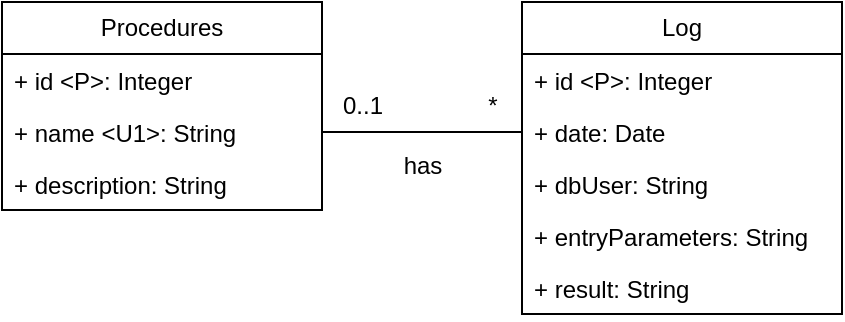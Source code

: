 <mxfile version="24.4.2" type="github">
  <diagram name="Página-1" id="cNxn5XNSSmylSdVcop1S">
    <mxGraphModel dx="2074" dy="1142" grid="1" gridSize="10" guides="1" tooltips="1" connect="1" arrows="1" fold="1" page="1" pageScale="1" pageWidth="827" pageHeight="1169" math="0" shadow="0">
      <root>
        <mxCell id="0" />
        <mxCell id="1" parent="0" />
        <mxCell id="p-Eq4fV05H0GiYs2avVZ-1" value="Log" style="swimlane;fontStyle=0;childLayout=stackLayout;horizontal=1;startSize=26;fillColor=none;horizontalStack=0;resizeParent=1;resizeParentMax=0;resizeLast=0;collapsible=1;marginBottom=0;whiteSpace=wrap;html=1;" parent="1" vertex="1">
          <mxGeometry x="340" y="340" width="160" height="156" as="geometry" />
        </mxCell>
        <mxCell id="p-Eq4fV05H0GiYs2avVZ-2" value="+ id &amp;lt;P&amp;gt;: Integer" style="text;strokeColor=none;fillColor=none;align=left;verticalAlign=top;spacingLeft=4;spacingRight=4;overflow=hidden;rotatable=0;points=[[0,0.5],[1,0.5]];portConstraint=eastwest;whiteSpace=wrap;html=1;" parent="p-Eq4fV05H0GiYs2avVZ-1" vertex="1">
          <mxGeometry y="26" width="160" height="26" as="geometry" />
        </mxCell>
        <mxCell id="p-Eq4fV05H0GiYs2avVZ-3" value="+ date: Date" style="text;strokeColor=none;fillColor=none;align=left;verticalAlign=top;spacingLeft=4;spacingRight=4;overflow=hidden;rotatable=0;points=[[0,0.5],[1,0.5]];portConstraint=eastwest;whiteSpace=wrap;html=1;" parent="p-Eq4fV05H0GiYs2avVZ-1" vertex="1">
          <mxGeometry y="52" width="160" height="26" as="geometry" />
        </mxCell>
        <mxCell id="yd4r5gidP4dBnQzYLfwx-7" value="+ dbUser: String" style="text;strokeColor=none;fillColor=none;align=left;verticalAlign=top;spacingLeft=4;spacingRight=4;overflow=hidden;rotatable=0;points=[[0,0.5],[1,0.5]];portConstraint=eastwest;whiteSpace=wrap;html=1;" parent="p-Eq4fV05H0GiYs2avVZ-1" vertex="1">
          <mxGeometry y="78" width="160" height="26" as="geometry" />
        </mxCell>
        <mxCell id="p-Eq4fV05H0GiYs2avVZ-5" value="+ entryParameters: String" style="text;strokeColor=none;fillColor=none;align=left;verticalAlign=top;spacingLeft=4;spacingRight=4;overflow=hidden;rotatable=0;points=[[0,0.5],[1,0.5]];portConstraint=eastwest;whiteSpace=wrap;html=1;" parent="p-Eq4fV05H0GiYs2avVZ-1" vertex="1">
          <mxGeometry y="104" width="160" height="26" as="geometry" />
        </mxCell>
        <mxCell id="p-Eq4fV05H0GiYs2avVZ-6" value="+ result: String" style="text;strokeColor=none;fillColor=none;align=left;verticalAlign=top;spacingLeft=4;spacingRight=4;overflow=hidden;rotatable=0;points=[[0,0.5],[1,0.5]];portConstraint=eastwest;whiteSpace=wrap;html=1;" parent="p-Eq4fV05H0GiYs2avVZ-1" vertex="1">
          <mxGeometry y="130" width="160" height="26" as="geometry" />
        </mxCell>
        <mxCell id="yd4r5gidP4dBnQzYLfwx-1" value="Procedures" style="swimlane;fontStyle=0;childLayout=stackLayout;horizontal=1;startSize=26;fillColor=none;horizontalStack=0;resizeParent=1;resizeParentMax=0;resizeLast=0;collapsible=1;marginBottom=0;whiteSpace=wrap;html=1;" parent="1" vertex="1">
          <mxGeometry x="80" y="340" width="160" height="104" as="geometry" />
        </mxCell>
        <mxCell id="yd4r5gidP4dBnQzYLfwx-2" value="+ id &amp;lt;P&amp;gt;: Integer" style="text;strokeColor=none;fillColor=none;align=left;verticalAlign=top;spacingLeft=4;spacingRight=4;overflow=hidden;rotatable=0;points=[[0,0.5],[1,0.5]];portConstraint=eastwest;whiteSpace=wrap;html=1;" parent="yd4r5gidP4dBnQzYLfwx-1" vertex="1">
          <mxGeometry y="26" width="160" height="26" as="geometry" />
        </mxCell>
        <mxCell id="yd4r5gidP4dBnQzYLfwx-3" value="+ name &amp;lt;U1&amp;gt;: String" style="text;strokeColor=none;fillColor=none;align=left;verticalAlign=top;spacingLeft=4;spacingRight=4;overflow=hidden;rotatable=0;points=[[0,0.5],[1,0.5]];portConstraint=eastwest;whiteSpace=wrap;html=1;" parent="yd4r5gidP4dBnQzYLfwx-1" vertex="1">
          <mxGeometry y="52" width="160" height="26" as="geometry" />
        </mxCell>
        <mxCell id="yd4r5gidP4dBnQzYLfwx-4" value="+ description: String" style="text;strokeColor=none;fillColor=none;align=left;verticalAlign=top;spacingLeft=4;spacingRight=4;overflow=hidden;rotatable=0;points=[[0,0.5],[1,0.5]];portConstraint=eastwest;whiteSpace=wrap;html=1;" parent="yd4r5gidP4dBnQzYLfwx-1" vertex="1">
          <mxGeometry y="78" width="160" height="26" as="geometry" />
        </mxCell>
        <mxCell id="yd4r5gidP4dBnQzYLfwx-8" value="" style="endArrow=none;html=1;rounded=0;entryX=0;entryY=0.5;entryDx=0;entryDy=0;exitX=1;exitY=0.5;exitDx=0;exitDy=0;" parent="1" source="yd4r5gidP4dBnQzYLfwx-3" target="p-Eq4fV05H0GiYs2avVZ-3" edge="1">
          <mxGeometry width="50" height="50" relative="1" as="geometry">
            <mxPoint x="390" y="600" as="sourcePoint" />
            <mxPoint x="440" y="550" as="targetPoint" />
          </mxGeometry>
        </mxCell>
        <mxCell id="yd4r5gidP4dBnQzYLfwx-9" value="0..1" style="text;html=1;align=center;verticalAlign=middle;resizable=0;points=[];autosize=1;strokeColor=none;fillColor=none;" parent="1" vertex="1">
          <mxGeometry x="240" y="377" width="40" height="30" as="geometry" />
        </mxCell>
        <mxCell id="yd4r5gidP4dBnQzYLfwx-10" value="*" style="text;html=1;align=center;verticalAlign=middle;resizable=0;points=[];autosize=1;strokeColor=none;fillColor=none;" parent="1" vertex="1">
          <mxGeometry x="310" y="377" width="30" height="30" as="geometry" />
        </mxCell>
        <mxCell id="yd4r5gidP4dBnQzYLfwx-11" value="has" style="text;html=1;align=center;verticalAlign=middle;resizable=0;points=[];autosize=1;strokeColor=none;fillColor=none;" parent="1" vertex="1">
          <mxGeometry x="270" y="407" width="40" height="30" as="geometry" />
        </mxCell>
      </root>
    </mxGraphModel>
  </diagram>
</mxfile>
